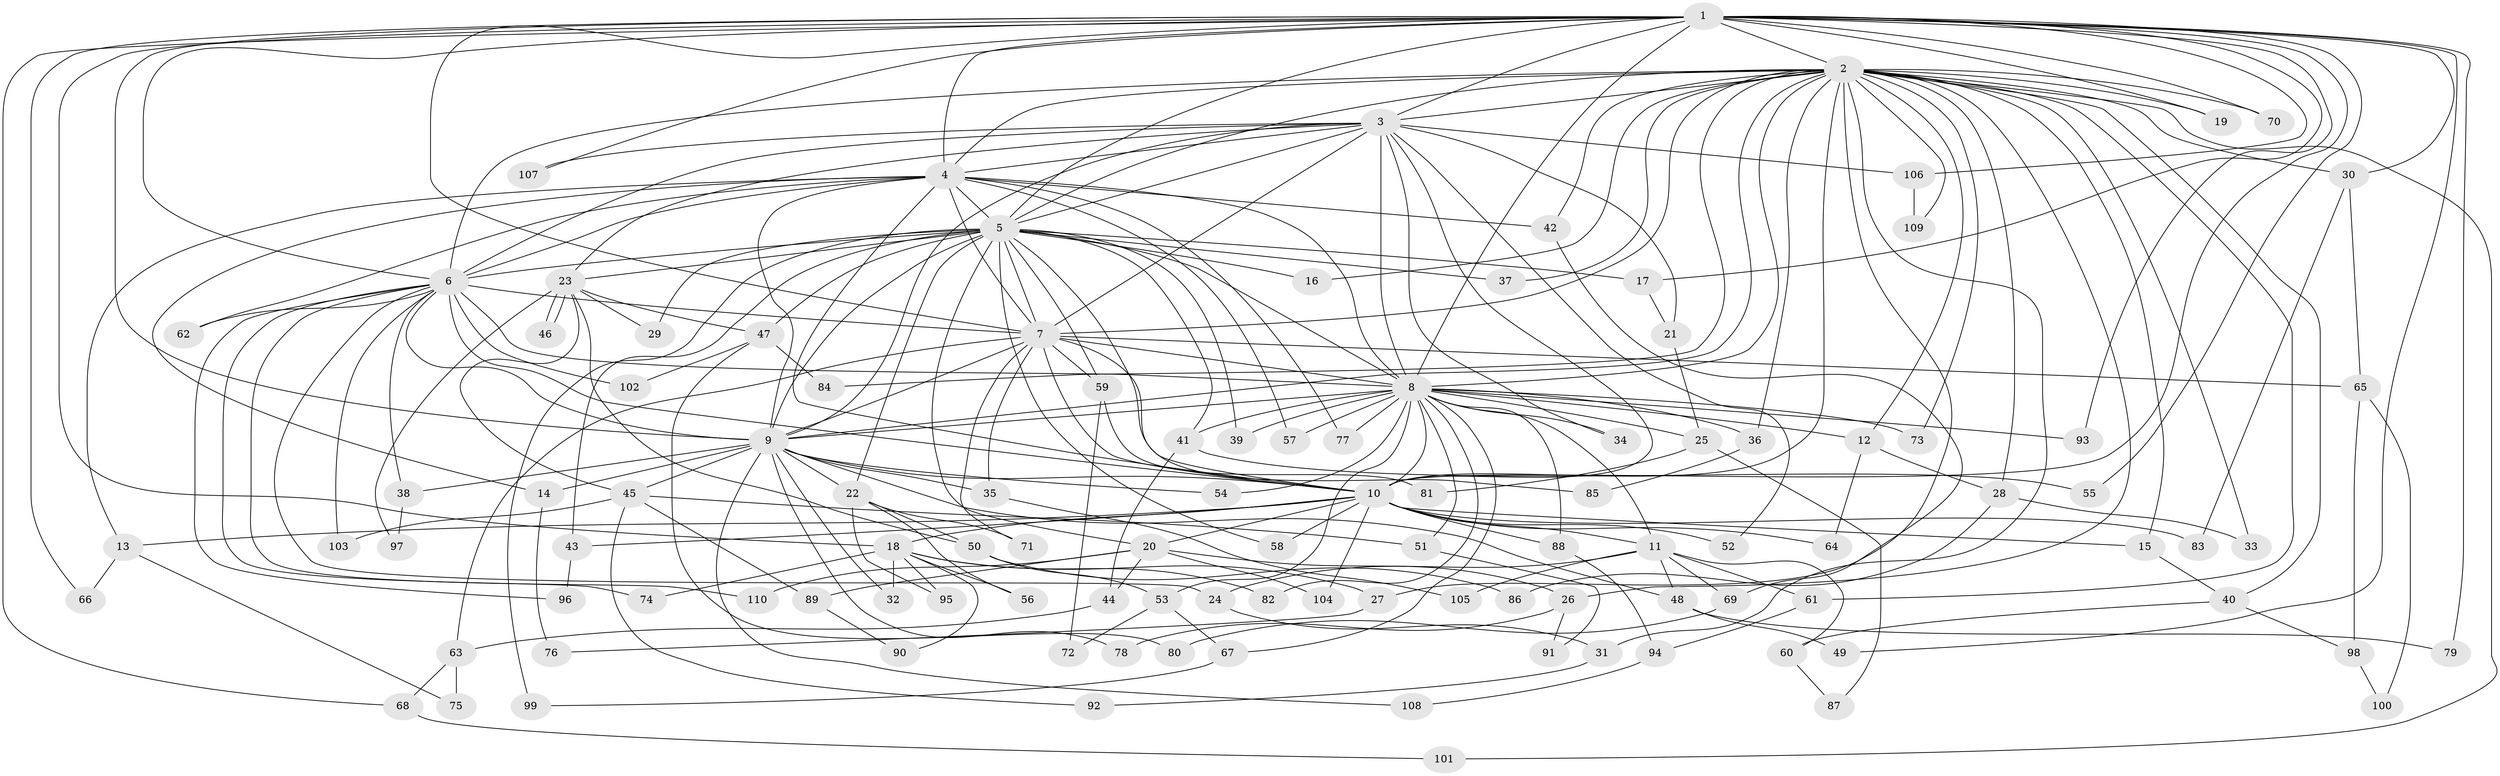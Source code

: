 // coarse degree distribution, {21: 0.0379746835443038, 28: 0.012658227848101266, 13: 0.012658227848101266, 15: 0.012658227848101266, 17: 0.02531645569620253, 23: 0.012658227848101266, 24: 0.012658227848101266, 9: 0.02531645569620253, 4: 0.17721518987341772, 2: 0.43037974683544306, 7: 0.012658227848101266, 3: 0.17721518987341772, 6: 0.012658227848101266, 5: 0.012658227848101266, 1: 0.02531645569620253}
// Generated by graph-tools (version 1.1) at 2025/41/03/06/25 10:41:32]
// undirected, 110 vertices, 245 edges
graph export_dot {
graph [start="1"]
  node [color=gray90,style=filled];
  1;
  2;
  3;
  4;
  5;
  6;
  7;
  8;
  9;
  10;
  11;
  12;
  13;
  14;
  15;
  16;
  17;
  18;
  19;
  20;
  21;
  22;
  23;
  24;
  25;
  26;
  27;
  28;
  29;
  30;
  31;
  32;
  33;
  34;
  35;
  36;
  37;
  38;
  39;
  40;
  41;
  42;
  43;
  44;
  45;
  46;
  47;
  48;
  49;
  50;
  51;
  52;
  53;
  54;
  55;
  56;
  57;
  58;
  59;
  60;
  61;
  62;
  63;
  64;
  65;
  66;
  67;
  68;
  69;
  70;
  71;
  72;
  73;
  74;
  75;
  76;
  77;
  78;
  79;
  80;
  81;
  82;
  83;
  84;
  85;
  86;
  87;
  88;
  89;
  90;
  91;
  92;
  93;
  94;
  95;
  96;
  97;
  98;
  99;
  100;
  101;
  102;
  103;
  104;
  105;
  106;
  107;
  108;
  109;
  110;
  1 -- 2;
  1 -- 3;
  1 -- 4;
  1 -- 5;
  1 -- 6;
  1 -- 7;
  1 -- 8;
  1 -- 9;
  1 -- 10;
  1 -- 17;
  1 -- 18;
  1 -- 19;
  1 -- 30;
  1 -- 49;
  1 -- 55;
  1 -- 66;
  1 -- 68;
  1 -- 70;
  1 -- 79;
  1 -- 93;
  1 -- 106;
  1 -- 107;
  2 -- 3;
  2 -- 4;
  2 -- 5;
  2 -- 6;
  2 -- 7;
  2 -- 8;
  2 -- 9;
  2 -- 10;
  2 -- 12;
  2 -- 15;
  2 -- 16;
  2 -- 19;
  2 -- 26;
  2 -- 27;
  2 -- 28;
  2 -- 30;
  2 -- 31;
  2 -- 33;
  2 -- 36;
  2 -- 37;
  2 -- 40;
  2 -- 42;
  2 -- 61;
  2 -- 70;
  2 -- 73;
  2 -- 84;
  2 -- 101;
  2 -- 109;
  3 -- 4;
  3 -- 5;
  3 -- 6;
  3 -- 7;
  3 -- 8;
  3 -- 9;
  3 -- 10;
  3 -- 21;
  3 -- 23;
  3 -- 34;
  3 -- 52;
  3 -- 106;
  3 -- 107;
  4 -- 5;
  4 -- 6;
  4 -- 7;
  4 -- 8;
  4 -- 9;
  4 -- 10;
  4 -- 13;
  4 -- 14;
  4 -- 42;
  4 -- 57;
  4 -- 62;
  4 -- 77;
  5 -- 6;
  5 -- 7;
  5 -- 8;
  5 -- 9;
  5 -- 10;
  5 -- 16;
  5 -- 17;
  5 -- 20;
  5 -- 22;
  5 -- 23;
  5 -- 29;
  5 -- 37;
  5 -- 39;
  5 -- 41;
  5 -- 43;
  5 -- 47;
  5 -- 58;
  5 -- 59;
  5 -- 99;
  6 -- 7;
  6 -- 8;
  6 -- 9;
  6 -- 10;
  6 -- 24;
  6 -- 38;
  6 -- 62;
  6 -- 74;
  6 -- 96;
  6 -- 102;
  6 -- 103;
  6 -- 110;
  7 -- 8;
  7 -- 9;
  7 -- 10;
  7 -- 35;
  7 -- 59;
  7 -- 63;
  7 -- 65;
  7 -- 71;
  7 -- 85;
  8 -- 9;
  8 -- 10;
  8 -- 11;
  8 -- 12;
  8 -- 25;
  8 -- 34;
  8 -- 36;
  8 -- 39;
  8 -- 41;
  8 -- 51;
  8 -- 53;
  8 -- 54;
  8 -- 57;
  8 -- 67;
  8 -- 73;
  8 -- 77;
  8 -- 82;
  8 -- 88;
  8 -- 93;
  9 -- 10;
  9 -- 14;
  9 -- 22;
  9 -- 32;
  9 -- 35;
  9 -- 38;
  9 -- 45;
  9 -- 48;
  9 -- 54;
  9 -- 78;
  9 -- 108;
  10 -- 11;
  10 -- 13;
  10 -- 15;
  10 -- 18;
  10 -- 20;
  10 -- 43;
  10 -- 52;
  10 -- 58;
  10 -- 64;
  10 -- 83;
  10 -- 88;
  10 -- 104;
  11 -- 24;
  11 -- 48;
  11 -- 60;
  11 -- 61;
  11 -- 69;
  11 -- 105;
  12 -- 28;
  12 -- 64;
  13 -- 66;
  13 -- 75;
  14 -- 76;
  15 -- 40;
  17 -- 21;
  18 -- 27;
  18 -- 32;
  18 -- 56;
  18 -- 74;
  18 -- 82;
  18 -- 90;
  18 -- 95;
  20 -- 26;
  20 -- 44;
  20 -- 89;
  20 -- 104;
  20 -- 110;
  21 -- 25;
  22 -- 50;
  22 -- 56;
  22 -- 71;
  22 -- 95;
  23 -- 29;
  23 -- 45;
  23 -- 46;
  23 -- 46;
  23 -- 47;
  23 -- 50;
  23 -- 97;
  24 -- 31;
  25 -- 81;
  25 -- 87;
  26 -- 78;
  26 -- 91;
  27 -- 76;
  28 -- 33;
  28 -- 86;
  30 -- 65;
  30 -- 83;
  31 -- 92;
  35 -- 105;
  36 -- 85;
  38 -- 97;
  40 -- 60;
  40 -- 98;
  41 -- 44;
  41 -- 55;
  42 -- 69;
  43 -- 96;
  44 -- 63;
  45 -- 51;
  45 -- 89;
  45 -- 92;
  45 -- 103;
  47 -- 80;
  47 -- 84;
  47 -- 102;
  48 -- 49;
  48 -- 79;
  50 -- 53;
  50 -- 86;
  51 -- 91;
  53 -- 67;
  53 -- 72;
  59 -- 72;
  59 -- 81;
  60 -- 87;
  61 -- 94;
  63 -- 68;
  63 -- 75;
  65 -- 98;
  65 -- 100;
  67 -- 99;
  68 -- 101;
  69 -- 80;
  88 -- 94;
  89 -- 90;
  94 -- 108;
  98 -- 100;
  106 -- 109;
}
